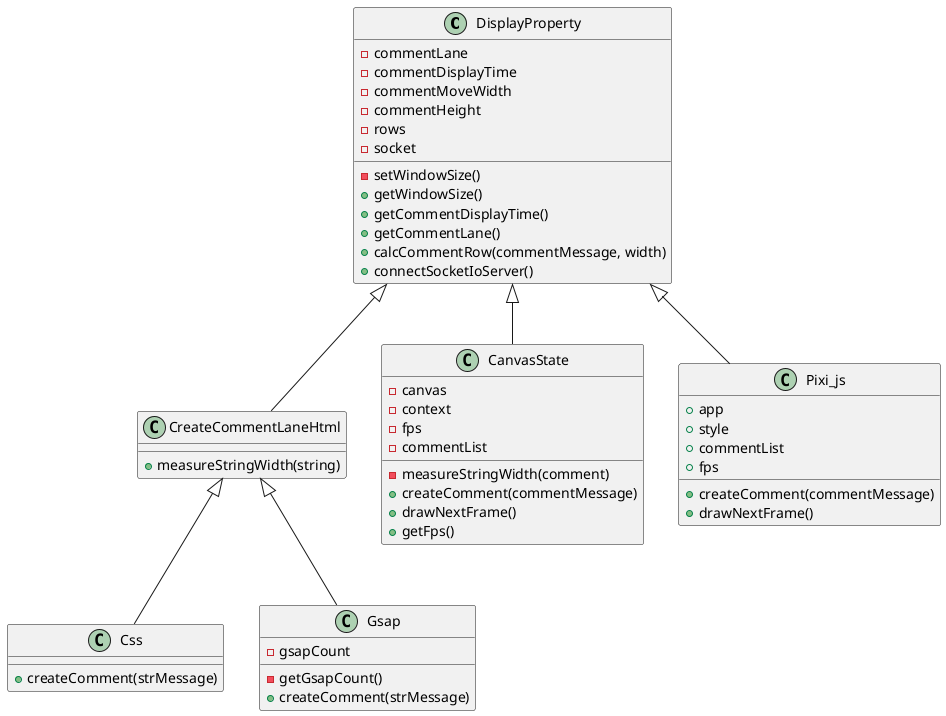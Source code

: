 @startuml

class DisplayProperty {
    -commentLane
    -commentDisplayTime
    -commentMoveWidth
    -commentHeight
    -rows
    -socket

    -setWindowSize()
    +getWindowSize()
    +getCommentDisplayTime()
    +getCommentLane()
    +calcCommentRow(commentMessage, width)
    +connectSocketIoServer()
}

class CreateCommentLaneHtml {
    +measureStringWidth(string)
}

class Css {
    +createComment(strMessage)
}

class Gsap {
    -gsapCount

    -getGsapCount()
    +createComment(strMessage)
}

class CanvasState {
    -canvas
    -context
    -fps
    -commentList

    -measureStringWidth(comment)
    +createComment(commentMessage)
    +drawNextFrame()
    +getFps()
}

class Pixi_js {
    +app
    +style
    +commentList
    +fps

    +createComment(commentMessage)
    +drawNextFrame()
}

DisplayProperty <|-- CreateCommentLaneHtml
DisplayProperty <|-- CanvasState
DisplayProperty <|-- Pixi_js
CreateCommentLaneHtml <|-- Css
CreateCommentLaneHtml <|-- Gsap
@enduml